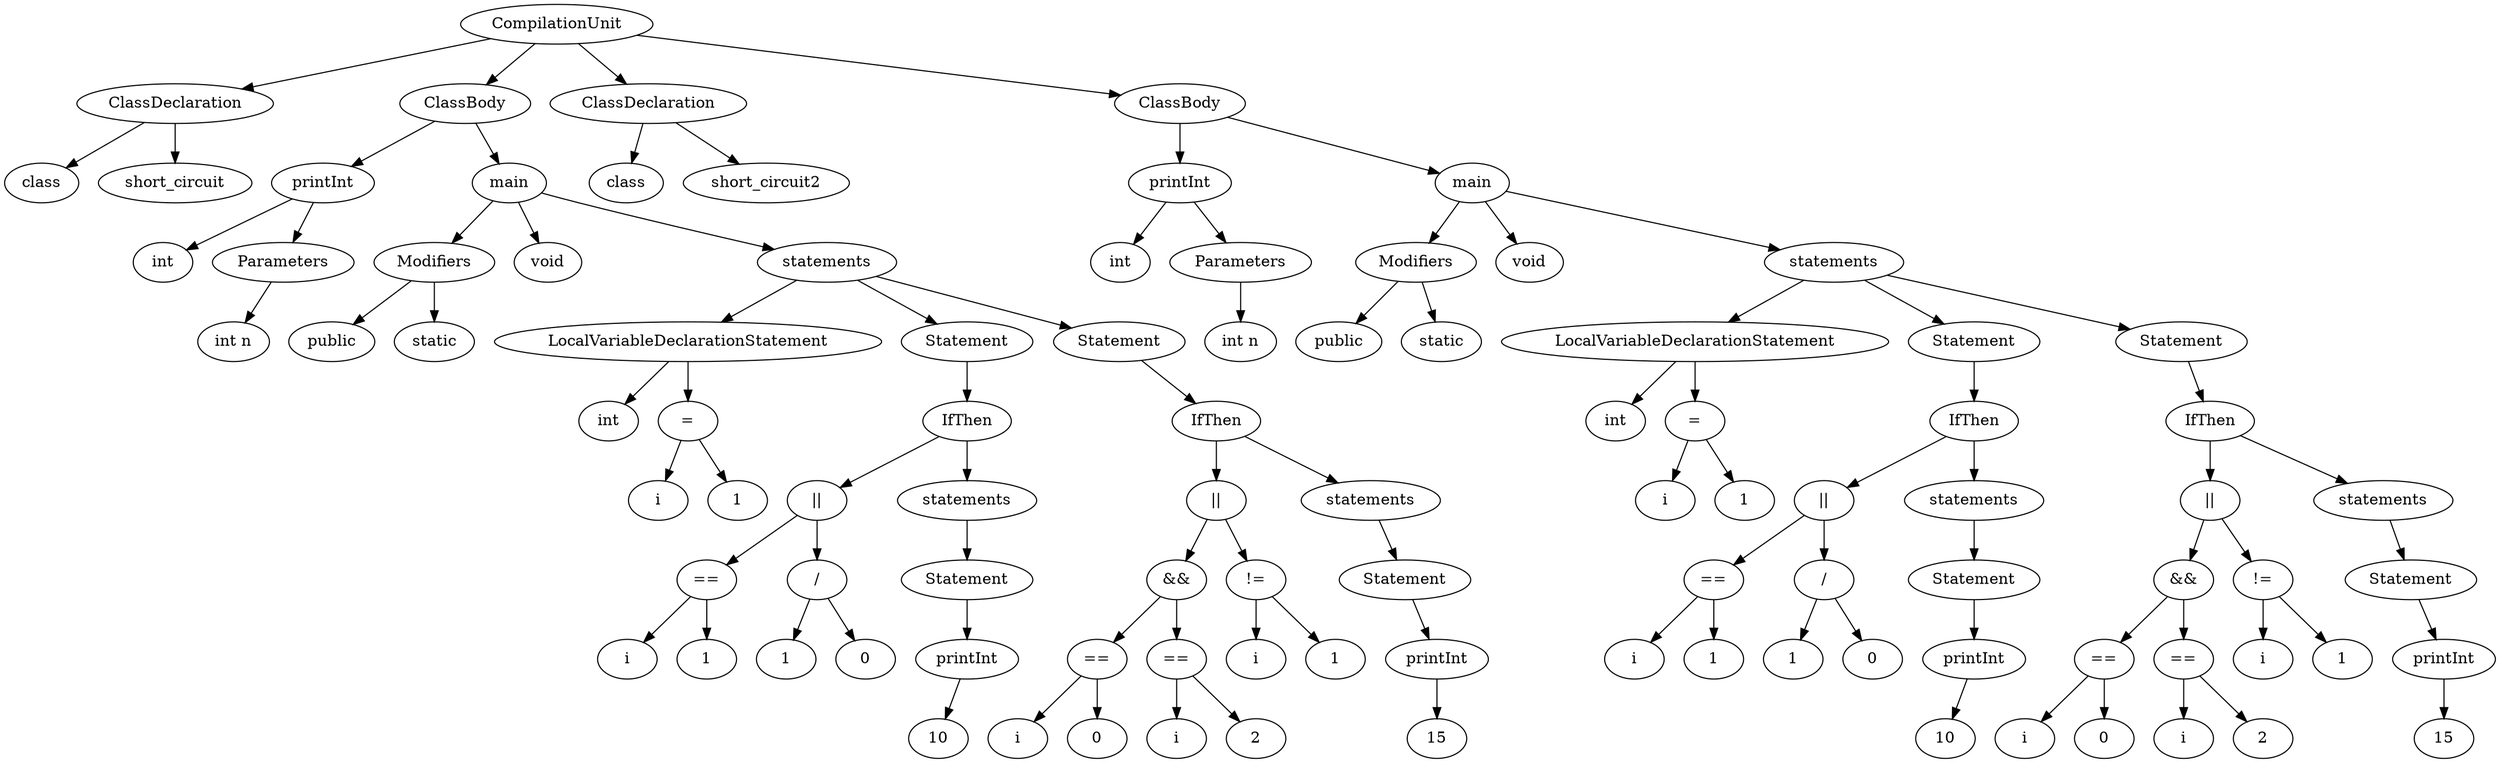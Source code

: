 digraph AST{ 
Node0 [label ="CompilationUnit"]
Node1 [label ="ClassDeclaration"]
Node2 [label ="ClassBody"]
Node3 [label ="ClassDeclaration"]
Node4 [label ="ClassBody"]
Node5 [label ="class"]
Node6 [label ="short_circuit"]
Node7 [label ="printInt"]
Node8 [label ="main"]
Node9 [label ="class"]
Node10 [label ="short_circuit2"]
Node11 [label ="printInt"]
Node12 [label ="main"]
Node13 [label ="int"]
Node14 [label ="Parameters"]
Node15 [label ="Modifiers"]
Node16 [label ="void"]
Node17 [label ="statements"]
Node18 [label ="int"]
Node19 [label ="Parameters"]
Node20 [label ="Modifiers"]
Node21 [label ="void"]
Node22 [label ="statements"]
Node23 [label ="int n"]
Node24 [label ="public"]
Node25 [label ="static"]
Node26 [label ="LocalVariableDeclarationStatement"]
Node27 [label ="Statement"]
Node28 [label ="Statement"]
Node29 [label ="int n"]
Node30 [label ="public"]
Node31 [label ="static"]
Node32 [label ="LocalVariableDeclarationStatement"]
Node33 [label ="Statement"]
Node34 [label ="Statement"]
Node35 [label ="int"]
Node36 [label ="="]
Node37 [label ="IfThen"]
Node38 [label ="IfThen"]
Node39 [label ="int"]
Node40 [label ="="]
Node41 [label ="IfThen"]
Node42 [label ="IfThen"]
Node43 [label ="i"]
Node44 [label ="1"]
Node45 [label ="||"]
Node46 [label ="statements"]
Node47 [label ="||"]
Node48 [label ="statements"]
Node49 [label ="i"]
Node50 [label ="1"]
Node51 [label ="||"]
Node52 [label ="statements"]
Node53 [label ="||"]
Node54 [label ="statements"]
Node55 [label ="=="]
Node56 [label ="/"]
Node57 [label ="Statement"]
Node58 [label ="&&"]
Node59 [label ="!="]
Node60 [label ="Statement"]
Node61 [label ="=="]
Node62 [label ="/"]
Node63 [label ="Statement"]
Node64 [label ="&&"]
Node65 [label ="!="]
Node66 [label ="Statement"]
Node67 [label ="i"]
Node68 [label ="1"]
Node69 [label ="1"]
Node70 [label ="0"]
Node71 [label ="printInt"]
Node72 [label ="=="]
Node73 [label ="=="]
Node74 [label ="i"]
Node75 [label ="1"]
Node76 [label ="printInt"]
Node77 [label ="i"]
Node78 [label ="1"]
Node79 [label ="1"]
Node80 [label ="0"]
Node81 [label ="printInt"]
Node82 [label ="=="]
Node83 [label ="=="]
Node84 [label ="i"]
Node85 [label ="1"]
Node86 [label ="printInt"]
Node87 [label ="10"]
Node88 [label ="i"]
Node89 [label ="0"]
Node90 [label ="i"]
Node91 [label ="2"]
Node92 [label ="15"]
Node93 [label ="10"]
Node94 [label ="i"]
Node95 [label ="0"]
Node96 [label ="i"]
Node97 [label ="2"]
Node98 [label ="15"]
Node0 -> {Node1,Node2,Node3,Node4}
Node1 -> {Node5,Node6}
Node2 -> {Node7,Node8}
Node3 -> {Node9,Node10}
Node4 -> {Node11,Node12}
Node5 -> {}
Node6 -> {}
Node7 -> {Node13,Node14}
Node8 -> {Node15,Node16,Node17}
Node9 -> {}
Node10 -> {}
Node11 -> {Node18,Node19}
Node12 -> {Node20,Node21,Node22}
Node13 -> {}
Node14 -> {Node23}
Node15 -> {Node24,Node25}
Node16 -> {}
Node17 -> {Node26,Node27,Node28}
Node18 -> {}
Node19 -> {Node29}
Node20 -> {Node30,Node31}
Node21 -> {}
Node22 -> {Node32,Node33,Node34}
Node23 -> {}
Node24 -> {}
Node25 -> {}
Node26 -> {Node35,Node36}
Node27 -> {Node37}
Node28 -> {Node38}
Node29 -> {}
Node30 -> {}
Node31 -> {}
Node32 -> {Node39,Node40}
Node33 -> {Node41}
Node34 -> {Node42}
Node35 -> {}
Node36 -> {Node43,Node44}
Node37 -> {Node45,Node46}
Node38 -> {Node47,Node48}
Node39 -> {}
Node40 -> {Node49,Node50}
Node41 -> {Node51,Node52}
Node42 -> {Node53,Node54}
Node43 -> {}
Node44 -> {}
Node45 -> {Node55,Node56}
Node46 -> {Node57}
Node47 -> {Node58,Node59}
Node48 -> {Node60}
Node49 -> {}
Node50 -> {}
Node51 -> {Node61,Node62}
Node52 -> {Node63}
Node53 -> {Node64,Node65}
Node54 -> {Node66}
Node55 -> {Node67,Node68}
Node56 -> {Node69,Node70}
Node57 -> {Node71}
Node58 -> {Node72,Node73}
Node59 -> {Node74,Node75}
Node60 -> {Node76}
Node61 -> {Node77,Node78}
Node62 -> {Node79,Node80}
Node63 -> {Node81}
Node64 -> {Node82,Node83}
Node65 -> {Node84,Node85}
Node66 -> {Node86}
Node67 -> {}
Node68 -> {}
Node69 -> {}
Node70 -> {}
Node71 -> {Node87}
Node72 -> {Node88,Node89}
Node73 -> {Node90,Node91}
Node74 -> {}
Node75 -> {}
Node76 -> {Node92}
Node77 -> {}
Node78 -> {}
Node79 -> {}
Node80 -> {}
Node81 -> {Node93}
Node82 -> {Node94,Node95}
Node83 -> {Node96,Node97}
Node84 -> {}
Node85 -> {}
Node86 -> {Node98}
Node87 -> {}
Node88 -> {}
Node89 -> {}
Node90 -> {}
Node91 -> {}
Node92 -> {}
Node93 -> {}
Node94 -> {}
Node95 -> {}
Node96 -> {}
Node97 -> {}
Node98 -> {}
} 
